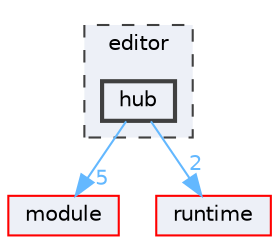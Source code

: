 digraph "editor/hub"
{
 // LATEX_PDF_SIZE
  bgcolor="transparent";
  edge [fontname=Helvetica,fontsize=10,labelfontname=Helvetica,labelfontsize=10];
  node [fontname=Helvetica,fontsize=10,shape=box,height=0.2,width=0.4];
  compound=true
  subgraph clusterdir_bac5aa69239d34ac960582aca466258e {
    graph [ bgcolor="#edf0f7", pencolor="grey25", label="editor", fontname=Helvetica,fontsize=10 style="filled,dashed", URL="dir_bac5aa69239d34ac960582aca466258e.html",tooltip=""]
  dir_aac781039326ac6938190fe4b9100a7f [label="hub", fillcolor="#edf0f7", color="grey25", style="filled,bold", URL="dir_aac781039326ac6938190fe4b9100a7f.html",tooltip=""];
  }
  dir_a7b0466279106ea0b8f86f609f621680 [label="module", fillcolor="#edf0f7", color="red", style="filled", URL="dir_a7b0466279106ea0b8f86f609f621680.html",tooltip=""];
  dir_cb031e414f281a658b23dddb30bb9d2c [label="runtime", fillcolor="#edf0f7", color="red", style="filled", URL="dir_cb031e414f281a658b23dddb30bb9d2c.html",tooltip=""];
  dir_aac781039326ac6938190fe4b9100a7f->dir_a7b0466279106ea0b8f86f609f621680 [headlabel="5", labeldistance=1.5 headhref="dir_000373_000497.html" href="dir_000373_000497.html" color="steelblue1" fontcolor="steelblue1"];
  dir_aac781039326ac6938190fe4b9100a7f->dir_cb031e414f281a658b23dddb30bb9d2c [headlabel="2", labeldistance=1.5 headhref="dir_000373_000628.html" href="dir_000373_000628.html" color="steelblue1" fontcolor="steelblue1"];
}
